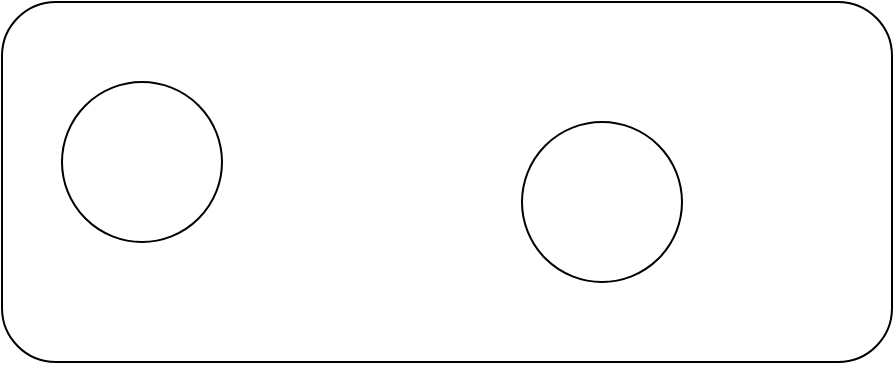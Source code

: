 <mxfile>
    <diagram id="enim7Yu76OqFtHzwEqBL" name="rrv_top_level">
        <mxGraphModel dx="1027" dy="288" grid="1" gridSize="10" guides="1" tooltips="1" connect="1" arrows="1" fold="1" page="1" pageScale="1" pageWidth="850" pageHeight="1100" math="0" shadow="0">
            <root>
                <mxCell id="0"/>
                <mxCell id="1" parent="0"/>
                <mxCell id="2" value="" style="rounded=1;whiteSpace=wrap;html=1;" vertex="1" parent="1">
                    <mxGeometry x="110" y="40" width="445" height="180" as="geometry"/>
                </mxCell>
                <mxCell id="3" value="" style="ellipse;whiteSpace=wrap;html=1;aspect=fixed;" vertex="1" parent="1">
                    <mxGeometry x="140" y="80" width="80" height="80" as="geometry"/>
                </mxCell>
                <mxCell id="4" value="" style="ellipse;whiteSpace=wrap;html=1;aspect=fixed;" vertex="1" parent="1">
                    <mxGeometry x="370" y="100" width="80" height="80" as="geometry"/>
                </mxCell>
            </root>
        </mxGraphModel>
    </diagram>
</mxfile>